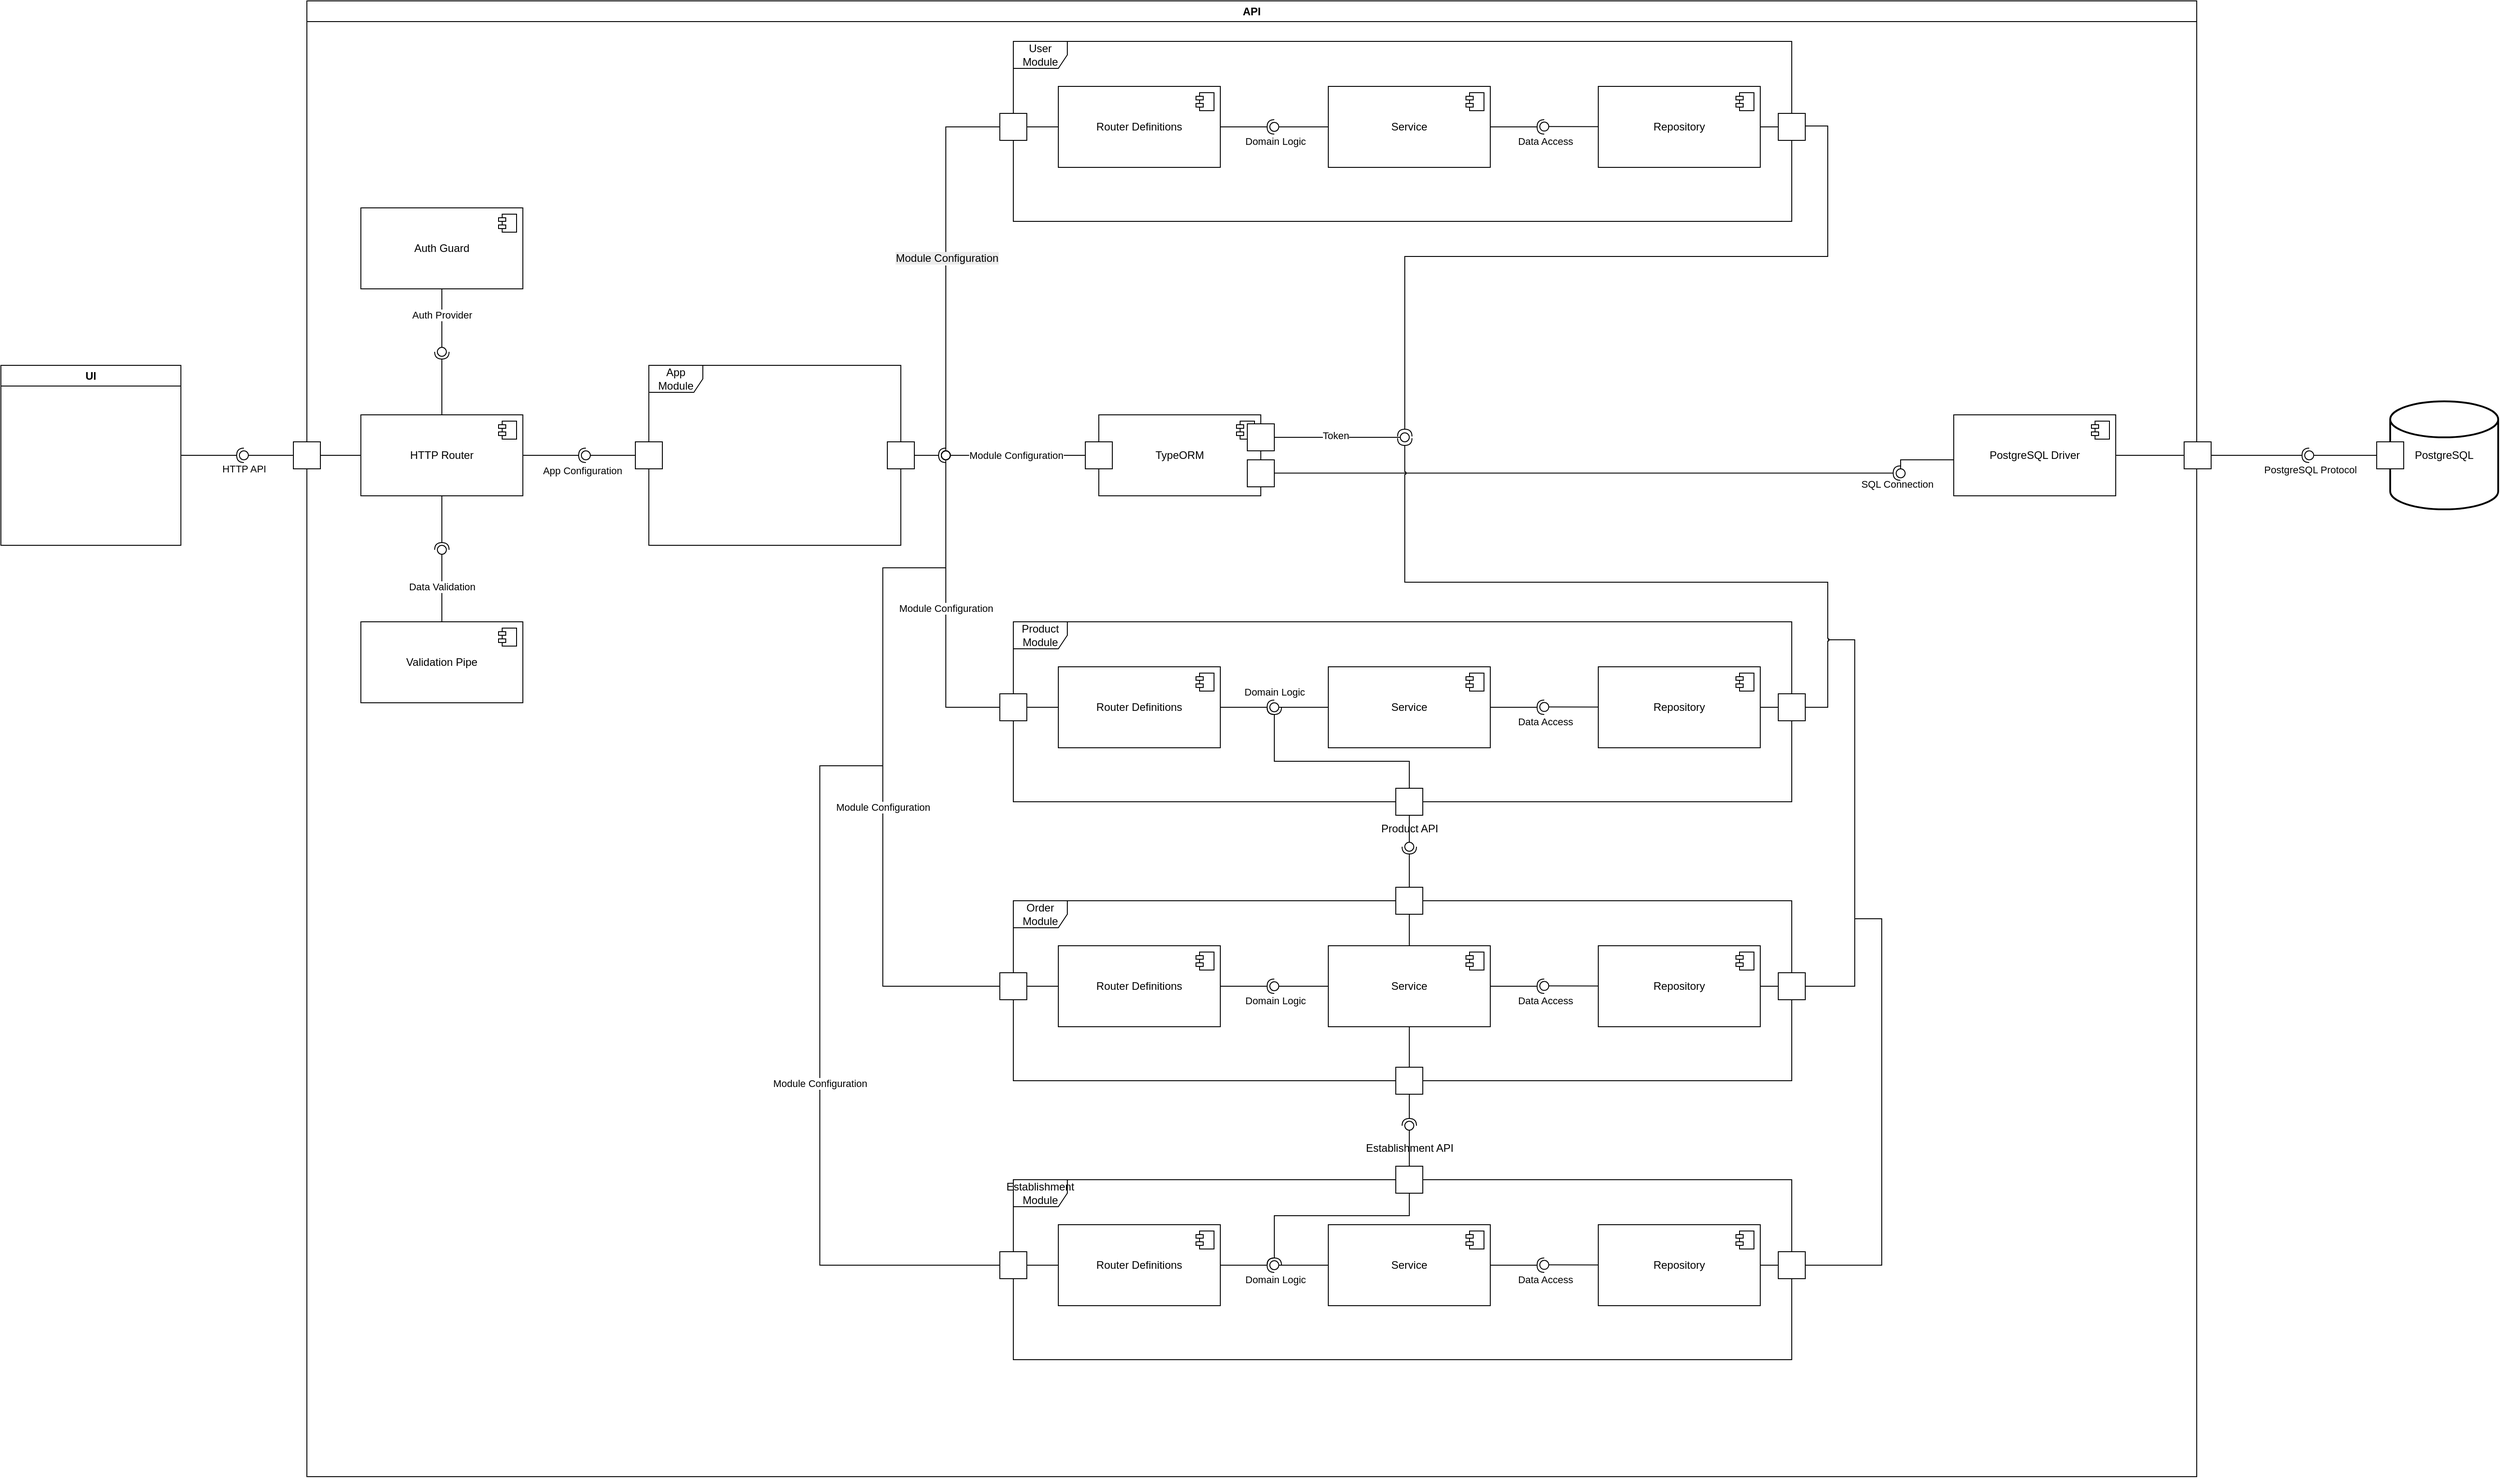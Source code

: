 <mxfile version="28.2.5">
  <diagram name="Сторінка-1" id="JGoPAgsZV4tqlJzJDAyI">
    <mxGraphModel dx="3526" dy="2377" grid="1" gridSize="10" guides="1" tooltips="1" connect="1" arrows="1" fold="1" page="1" pageScale="1" pageWidth="2900" pageHeight="1750" math="0" shadow="0">
      <root>
        <mxCell id="0" />
        <mxCell id="1" parent="0" />
        <mxCell id="YMDcFYQRqrqiEfEFiUDv-7" value="API" style="swimlane;whiteSpace=wrap;html=1;" vertex="1" parent="1">
          <mxGeometry x="380" y="40" width="2100" height="1640" as="geometry" />
        </mxCell>
        <mxCell id="YMDcFYQRqrqiEfEFiUDv-23" value="HTTP Router" style="html=1;dropTarget=0;whiteSpace=wrap;" vertex="1" parent="YMDcFYQRqrqiEfEFiUDv-7">
          <mxGeometry x="60" y="460" width="180" height="90" as="geometry" />
        </mxCell>
        <mxCell id="YMDcFYQRqrqiEfEFiUDv-24" value="" style="shape=module;jettyWidth=8;jettyHeight=4;" vertex="1" parent="YMDcFYQRqrqiEfEFiUDv-23">
          <mxGeometry x="1" width="20" height="20" relative="1" as="geometry">
            <mxPoint x="-27" y="7" as="offset" />
          </mxGeometry>
        </mxCell>
        <mxCell id="YMDcFYQRqrqiEfEFiUDv-73" value="App Module" style="shape=umlFrame;whiteSpace=wrap;html=1;pointerEvents=0;" vertex="1" parent="YMDcFYQRqrqiEfEFiUDv-7">
          <mxGeometry x="380" y="405" width="280" height="200" as="geometry" />
        </mxCell>
        <mxCell id="YMDcFYQRqrqiEfEFiUDv-74" value="" style="fontStyle=0;labelPosition=right;verticalLabelPosition=middle;align=left;verticalAlign=middle;spacingLeft=2;" vertex="1" parent="YMDcFYQRqrqiEfEFiUDv-7">
          <mxGeometry x="365" y="490" width="30" height="30" as="geometry" />
        </mxCell>
        <mxCell id="YMDcFYQRqrqiEfEFiUDv-47" value="User Module" style="shape=umlFrame;whiteSpace=wrap;html=1;pointerEvents=0;" vertex="1" parent="YMDcFYQRqrqiEfEFiUDv-7">
          <mxGeometry x="785" y="45" width="865" height="200" as="geometry" />
        </mxCell>
        <mxCell id="YMDcFYQRqrqiEfEFiUDv-48" value="Service" style="html=1;dropTarget=0;whiteSpace=wrap;" vertex="1" parent="YMDcFYQRqrqiEfEFiUDv-7">
          <mxGeometry x="1135" y="95" width="180" height="90" as="geometry" />
        </mxCell>
        <mxCell id="YMDcFYQRqrqiEfEFiUDv-49" value="" style="shape=module;jettyWidth=8;jettyHeight=4;" vertex="1" parent="YMDcFYQRqrqiEfEFiUDv-48">
          <mxGeometry x="1" width="20" height="20" relative="1" as="geometry">
            <mxPoint x="-27" y="7" as="offset" />
          </mxGeometry>
        </mxCell>
        <mxCell id="YMDcFYQRqrqiEfEFiUDv-123" style="edgeStyle=orthogonalEdgeStyle;rounded=0;orthogonalLoop=1;jettySize=auto;html=1;endArrow=none;endFill=0;" edge="1" parent="YMDcFYQRqrqiEfEFiUDv-7" source="YMDcFYQRqrqiEfEFiUDv-50" target="YMDcFYQRqrqiEfEFiUDv-72">
          <mxGeometry relative="1" as="geometry" />
        </mxCell>
        <mxCell id="YMDcFYQRqrqiEfEFiUDv-50" value="Router Definitions" style="html=1;dropTarget=0;whiteSpace=wrap;" vertex="1" parent="YMDcFYQRqrqiEfEFiUDv-7">
          <mxGeometry x="835" y="95" width="180" height="90" as="geometry" />
        </mxCell>
        <mxCell id="YMDcFYQRqrqiEfEFiUDv-51" value="" style="shape=module;jettyWidth=8;jettyHeight=4;" vertex="1" parent="YMDcFYQRqrqiEfEFiUDv-50">
          <mxGeometry x="1" width="20" height="20" relative="1" as="geometry">
            <mxPoint x="-27" y="7" as="offset" />
          </mxGeometry>
        </mxCell>
        <mxCell id="YMDcFYQRqrqiEfEFiUDv-122" style="edgeStyle=orthogonalEdgeStyle;rounded=0;orthogonalLoop=1;jettySize=auto;html=1;endArrow=none;endFill=0;" edge="1" parent="YMDcFYQRqrqiEfEFiUDv-7" source="YMDcFYQRqrqiEfEFiUDv-52" target="YMDcFYQRqrqiEfEFiUDv-117">
          <mxGeometry relative="1" as="geometry" />
        </mxCell>
        <mxCell id="YMDcFYQRqrqiEfEFiUDv-52" value="Repository" style="html=1;dropTarget=0;whiteSpace=wrap;" vertex="1" parent="YMDcFYQRqrqiEfEFiUDv-7">
          <mxGeometry x="1435" y="95" width="180" height="90" as="geometry" />
        </mxCell>
        <mxCell id="YMDcFYQRqrqiEfEFiUDv-53" value="" style="shape=module;jettyWidth=8;jettyHeight=4;" vertex="1" parent="YMDcFYQRqrqiEfEFiUDv-52">
          <mxGeometry x="1" width="20" height="20" relative="1" as="geometry">
            <mxPoint x="-27" y="7" as="offset" />
          </mxGeometry>
        </mxCell>
        <mxCell id="YMDcFYQRqrqiEfEFiUDv-54" value="" style="rounded=0;orthogonalLoop=1;jettySize=auto;html=1;endArrow=halfCircle;endFill=0;endSize=6;strokeWidth=1;sketch=0;" edge="1" parent="YMDcFYQRqrqiEfEFiUDv-7" source="YMDcFYQRqrqiEfEFiUDv-50">
          <mxGeometry relative="1" as="geometry">
            <mxPoint x="1015" y="150" as="sourcePoint" />
            <mxPoint x="1075" y="140" as="targetPoint" />
          </mxGeometry>
        </mxCell>
        <mxCell id="YMDcFYQRqrqiEfEFiUDv-55" value="" style="rounded=0;orthogonalLoop=1;jettySize=auto;html=1;endArrow=oval;endFill=0;sketch=0;sourcePerimeterSpacing=0;targetPerimeterSpacing=0;endSize=10;" edge="1" parent="YMDcFYQRqrqiEfEFiUDv-7" source="YMDcFYQRqrqiEfEFiUDv-48">
          <mxGeometry relative="1" as="geometry">
            <mxPoint x="1195" y="150" as="sourcePoint" />
            <mxPoint x="1075" y="140" as="targetPoint" />
          </mxGeometry>
        </mxCell>
        <mxCell id="YMDcFYQRqrqiEfEFiUDv-56" value="Domain Logic" style="edgeLabel;html=1;align=center;verticalAlign=middle;resizable=0;points=[];" vertex="1" connectable="0" parent="YMDcFYQRqrqiEfEFiUDv-55">
          <mxGeometry x="1" y="-2" relative="1" as="geometry">
            <mxPoint x="1" y="18" as="offset" />
          </mxGeometry>
        </mxCell>
        <mxCell id="YMDcFYQRqrqiEfEFiUDv-57" value="" style="rounded=0;orthogonalLoop=1;jettySize=auto;html=1;endArrow=oval;endFill=0;sketch=0;sourcePerimeterSpacing=0;targetPerimeterSpacing=0;endSize=10;" edge="1" parent="YMDcFYQRqrqiEfEFiUDv-7" source="YMDcFYQRqrqiEfEFiUDv-52">
          <mxGeometry relative="1" as="geometry">
            <mxPoint x="1435" y="139.66" as="sourcePoint" />
            <mxPoint x="1375" y="139.66" as="targetPoint" />
          </mxGeometry>
        </mxCell>
        <mxCell id="YMDcFYQRqrqiEfEFiUDv-58" value="Data Access" style="edgeLabel;html=1;align=center;verticalAlign=middle;resizable=0;points=[];" vertex="1" connectable="0" parent="YMDcFYQRqrqiEfEFiUDv-57">
          <mxGeometry x="1" y="-2" relative="1" as="geometry">
            <mxPoint x="1" y="18" as="offset" />
          </mxGeometry>
        </mxCell>
        <mxCell id="YMDcFYQRqrqiEfEFiUDv-59" value="" style="rounded=0;orthogonalLoop=1;jettySize=auto;html=1;endArrow=halfCircle;endFill=0;endSize=6;strokeWidth=1;sketch=0;" edge="1" parent="YMDcFYQRqrqiEfEFiUDv-7" source="YMDcFYQRqrqiEfEFiUDv-48">
          <mxGeometry relative="1" as="geometry">
            <mxPoint x="1345" y="139.66" as="sourcePoint" />
            <mxPoint x="1375" y="140" as="targetPoint" />
          </mxGeometry>
        </mxCell>
        <mxCell id="YMDcFYQRqrqiEfEFiUDv-72" value="" style="fontStyle=0;labelPosition=right;verticalLabelPosition=middle;align=left;verticalAlign=middle;spacingLeft=2;" vertex="1" parent="YMDcFYQRqrqiEfEFiUDv-7">
          <mxGeometry x="770" y="125" width="30" height="30" as="geometry" />
        </mxCell>
        <mxCell id="YMDcFYQRqrqiEfEFiUDv-79" value="" style="rounded=0;orthogonalLoop=1;jettySize=auto;html=1;endArrow=halfCircle;endFill=0;endSize=6;strokeWidth=1;sketch=0;" edge="1" parent="YMDcFYQRqrqiEfEFiUDv-7" source="YMDcFYQRqrqiEfEFiUDv-23">
          <mxGeometry relative="1" as="geometry">
            <mxPoint x="345" y="570" as="sourcePoint" />
            <mxPoint x="310" y="505" as="targetPoint" />
          </mxGeometry>
        </mxCell>
        <mxCell id="YMDcFYQRqrqiEfEFiUDv-80" value="" style="rounded=0;orthogonalLoop=1;jettySize=auto;html=1;endArrow=oval;endFill=0;sketch=0;sourcePerimeterSpacing=0;targetPerimeterSpacing=0;endSize=10;" edge="1" parent="YMDcFYQRqrqiEfEFiUDv-7" source="YMDcFYQRqrqiEfEFiUDv-74">
          <mxGeometry relative="1" as="geometry">
            <mxPoint x="305" y="570" as="sourcePoint" />
            <mxPoint x="310" y="505" as="targetPoint" />
          </mxGeometry>
        </mxCell>
        <mxCell id="YMDcFYQRqrqiEfEFiUDv-82" value="App Configuration" style="edgeLabel;html=1;align=center;verticalAlign=middle;resizable=0;points=[];" vertex="1" connectable="0" parent="YMDcFYQRqrqiEfEFiUDv-80">
          <mxGeometry x="0.804" y="1" relative="1" as="geometry">
            <mxPoint x="-10" y="16" as="offset" />
          </mxGeometry>
        </mxCell>
        <mxCell id="YMDcFYQRqrqiEfEFiUDv-81" value="" style="ellipse;whiteSpace=wrap;html=1;align=center;aspect=fixed;fillColor=none;strokeColor=none;resizable=0;perimeter=centerPerimeter;rotatable=0;allowArrows=0;points=[];outlineConnect=1;" vertex="1" parent="YMDcFYQRqrqiEfEFiUDv-7">
          <mxGeometry x="320" y="500" width="10" height="10" as="geometry" />
        </mxCell>
        <mxCell id="YMDcFYQRqrqiEfEFiUDv-85" value="PostgreSQL Driver" style="html=1;dropTarget=0;whiteSpace=wrap;" vertex="1" parent="YMDcFYQRqrqiEfEFiUDv-7">
          <mxGeometry x="1830" y="460" width="180" height="90" as="geometry" />
        </mxCell>
        <mxCell id="YMDcFYQRqrqiEfEFiUDv-86" value="" style="shape=module;jettyWidth=8;jettyHeight=4;" vertex="1" parent="YMDcFYQRqrqiEfEFiUDv-85">
          <mxGeometry x="1" width="20" height="20" relative="1" as="geometry">
            <mxPoint x="-27" y="7" as="offset" />
          </mxGeometry>
        </mxCell>
        <mxCell id="YMDcFYQRqrqiEfEFiUDv-89" value="" style="rounded=0;orthogonalLoop=1;jettySize=auto;html=1;endArrow=oval;endFill=0;sketch=0;sourcePerimeterSpacing=0;targetPerimeterSpacing=0;endSize=10;edgeStyle=orthogonalEdgeStyle;" edge="1" parent="YMDcFYQRqrqiEfEFiUDv-7" source="YMDcFYQRqrqiEfEFiUDv-85">
          <mxGeometry relative="1" as="geometry">
            <mxPoint x="1831.0" y="510" as="sourcePoint" />
            <mxPoint x="1771" y="525" as="targetPoint" />
            <Array as="points">
              <mxPoint x="1771" y="510" />
            </Array>
          </mxGeometry>
        </mxCell>
        <mxCell id="YMDcFYQRqrqiEfEFiUDv-91" value="SQL Connection" style="edgeLabel;html=1;align=center;verticalAlign=middle;resizable=0;points=[];" vertex="1" connectable="0" parent="YMDcFYQRqrqiEfEFiUDv-89">
          <mxGeometry x="0.858" relative="1" as="geometry">
            <mxPoint x="-4" y="17" as="offset" />
          </mxGeometry>
        </mxCell>
        <mxCell id="YMDcFYQRqrqiEfEFiUDv-90" value="" style="ellipse;whiteSpace=wrap;html=1;align=center;aspect=fixed;fillColor=none;strokeColor=none;resizable=0;perimeter=centerPerimeter;rotatable=0;allowArrows=0;points=[];outlineConnect=1;" vertex="1" parent="YMDcFYQRqrqiEfEFiUDv-7">
          <mxGeometry x="1795" y="500" width="10" height="10" as="geometry" />
        </mxCell>
        <mxCell id="YMDcFYQRqrqiEfEFiUDv-99" value="" style="rounded=0;orthogonalLoop=1;jettySize=auto;html=1;endArrow=oval;endFill=0;sketch=0;sourcePerimeterSpacing=0;targetPerimeterSpacing=0;endSize=10;edgeStyle=orthogonalEdgeStyle;" edge="1" parent="YMDcFYQRqrqiEfEFiUDv-7" source="YMDcFYQRqrqiEfEFiUDv-72">
          <mxGeometry x="0.6" y="-18" relative="1" as="geometry">
            <mxPoint x="770" y="135" as="sourcePoint" />
            <mxPoint x="710" y="505" as="targetPoint" />
            <Array as="points">
              <mxPoint x="710" y="140" />
            </Array>
            <mxPoint as="offset" />
          </mxGeometry>
        </mxCell>
        <mxCell id="YMDcFYQRqrqiEfEFiUDv-104" value="&lt;span style=&quot;font-size: 12px; background-color: rgb(236, 236, 236);&quot;&gt;Module Configuration&lt;/span&gt;" style="edgeLabel;html=1;align=center;verticalAlign=middle;resizable=0;points=[];" vertex="1" connectable="0" parent="YMDcFYQRqrqiEfEFiUDv-99">
          <mxGeometry x="-0.031" y="1" relative="1" as="geometry">
            <mxPoint as="offset" />
          </mxGeometry>
        </mxCell>
        <mxCell id="YMDcFYQRqrqiEfEFiUDv-100" value="" style="ellipse;whiteSpace=wrap;html=1;align=center;aspect=fixed;fillColor=none;strokeColor=none;resizable=0;perimeter=centerPerimeter;rotatable=0;allowArrows=0;points=[];outlineConnect=1;" vertex="1" parent="YMDcFYQRqrqiEfEFiUDv-7">
          <mxGeometry x="690" y="360" width="10" height="10" as="geometry" />
        </mxCell>
        <mxCell id="YMDcFYQRqrqiEfEFiUDv-97" value="" style="fontStyle=0;labelPosition=right;verticalLabelPosition=middle;align=left;verticalAlign=middle;spacingLeft=2;" vertex="1" parent="YMDcFYQRqrqiEfEFiUDv-7">
          <mxGeometry x="645" y="490" width="30" height="30" as="geometry" />
        </mxCell>
        <mxCell id="YMDcFYQRqrqiEfEFiUDv-105" value="TypeORM" style="html=1;dropTarget=0;whiteSpace=wrap;" vertex="1" parent="YMDcFYQRqrqiEfEFiUDv-7">
          <mxGeometry x="880" y="460" width="180" height="90" as="geometry" />
        </mxCell>
        <mxCell id="YMDcFYQRqrqiEfEFiUDv-106" value="" style="shape=module;jettyWidth=8;jettyHeight=4;" vertex="1" parent="YMDcFYQRqrqiEfEFiUDv-105">
          <mxGeometry x="1" width="20" height="20" relative="1" as="geometry">
            <mxPoint x="-27" y="7" as="offset" />
          </mxGeometry>
        </mxCell>
        <mxCell id="YMDcFYQRqrqiEfEFiUDv-107" value="" style="fontStyle=0;labelPosition=right;verticalLabelPosition=middle;align=left;verticalAlign=middle;spacingLeft=2;" vertex="1" parent="YMDcFYQRqrqiEfEFiUDv-7">
          <mxGeometry x="865" y="490" width="30" height="30" as="geometry" />
        </mxCell>
        <mxCell id="YMDcFYQRqrqiEfEFiUDv-109" value="Module Configuration" style="rounded=0;orthogonalLoop=1;jettySize=auto;html=1;endArrow=oval;endFill=0;sketch=0;sourcePerimeterSpacing=0;targetPerimeterSpacing=0;endSize=10;" edge="1" parent="YMDcFYQRqrqiEfEFiUDv-7" source="YMDcFYQRqrqiEfEFiUDv-107">
          <mxGeometry relative="1" as="geometry">
            <mxPoint x="760" y="545" as="sourcePoint" />
            <mxPoint x="710" y="505" as="targetPoint" />
          </mxGeometry>
        </mxCell>
        <mxCell id="YMDcFYQRqrqiEfEFiUDv-110" value="" style="ellipse;whiteSpace=wrap;html=1;align=center;aspect=fixed;fillColor=none;strokeColor=none;resizable=0;perimeter=centerPerimeter;rotatable=0;allowArrows=0;points=[];outlineConnect=1;" vertex="1" parent="YMDcFYQRqrqiEfEFiUDv-7">
          <mxGeometry x="775" y="540" width="10" height="10" as="geometry" />
        </mxCell>
        <mxCell id="YMDcFYQRqrqiEfEFiUDv-111" value="" style="rounded=0;orthogonalLoop=1;jettySize=auto;html=1;endArrow=halfCircle;endFill=0;endSize=6;strokeWidth=1;sketch=0;jumpStyle=arc;" edge="1" parent="YMDcFYQRqrqiEfEFiUDv-7">
          <mxGeometry relative="1" as="geometry">
            <mxPoint x="1075" y="524.71" as="sourcePoint" />
            <mxPoint x="1770.69" y="524.71" as="targetPoint" />
          </mxGeometry>
        </mxCell>
        <mxCell id="YMDcFYQRqrqiEfEFiUDv-114" value="" style="fontStyle=0;labelPosition=right;verticalLabelPosition=middle;align=left;verticalAlign=middle;spacingLeft=2;" vertex="1" parent="YMDcFYQRqrqiEfEFiUDv-7">
          <mxGeometry x="1045" y="510" width="30" height="30" as="geometry" />
        </mxCell>
        <mxCell id="YMDcFYQRqrqiEfEFiUDv-117" value="" style="fontStyle=0;labelPosition=right;verticalLabelPosition=middle;align=left;verticalAlign=middle;spacingLeft=2;" vertex="1" parent="YMDcFYQRqrqiEfEFiUDv-7">
          <mxGeometry x="1635" y="125" width="30" height="30" as="geometry" />
        </mxCell>
        <mxCell id="YMDcFYQRqrqiEfEFiUDv-118" value="" style="rounded=0;orthogonalLoop=1;jettySize=auto;html=1;endArrow=halfCircle;endFill=0;endSize=6;strokeWidth=1;sketch=0;edgeStyle=orthogonalEdgeStyle;" edge="1" parent="YMDcFYQRqrqiEfEFiUDv-7" source="YMDcFYQRqrqiEfEFiUDv-117">
          <mxGeometry relative="1" as="geometry">
            <mxPoint x="1665" y="139" as="sourcePoint" />
            <mxPoint x="1220" y="484" as="targetPoint" />
            <Array as="points">
              <mxPoint x="1690" y="139" />
              <mxPoint x="1690" y="284" />
              <mxPoint x="1220" y="284" />
            </Array>
          </mxGeometry>
        </mxCell>
        <mxCell id="YMDcFYQRqrqiEfEFiUDv-120" value="" style="ellipse;whiteSpace=wrap;html=1;align=center;aspect=fixed;fillColor=none;strokeColor=none;resizable=0;perimeter=centerPerimeter;rotatable=0;allowArrows=0;points=[];outlineConnect=1;" vertex="1" parent="YMDcFYQRqrqiEfEFiUDv-7">
          <mxGeometry x="1695" y="300" width="10" height="10" as="geometry" />
        </mxCell>
        <mxCell id="YMDcFYQRqrqiEfEFiUDv-124" value="Product Module" style="shape=umlFrame;whiteSpace=wrap;html=1;pointerEvents=0;" vertex="1" parent="YMDcFYQRqrqiEfEFiUDv-7">
          <mxGeometry x="785" y="690" width="865" height="200" as="geometry" />
        </mxCell>
        <mxCell id="YMDcFYQRqrqiEfEFiUDv-125" value="Service" style="html=1;dropTarget=0;whiteSpace=wrap;" vertex="1" parent="YMDcFYQRqrqiEfEFiUDv-7">
          <mxGeometry x="1135" y="740" width="180" height="90" as="geometry" />
        </mxCell>
        <mxCell id="YMDcFYQRqrqiEfEFiUDv-126" value="" style="shape=module;jettyWidth=8;jettyHeight=4;" vertex="1" parent="YMDcFYQRqrqiEfEFiUDv-125">
          <mxGeometry x="1" width="20" height="20" relative="1" as="geometry">
            <mxPoint x="-27" y="7" as="offset" />
          </mxGeometry>
        </mxCell>
        <mxCell id="YMDcFYQRqrqiEfEFiUDv-127" style="edgeStyle=orthogonalEdgeStyle;rounded=0;orthogonalLoop=1;jettySize=auto;html=1;endArrow=none;endFill=0;" edge="1" parent="YMDcFYQRqrqiEfEFiUDv-7" source="YMDcFYQRqrqiEfEFiUDv-128" target="YMDcFYQRqrqiEfEFiUDv-139">
          <mxGeometry relative="1" as="geometry" />
        </mxCell>
        <mxCell id="YMDcFYQRqrqiEfEFiUDv-128" value="Router Definitions" style="html=1;dropTarget=0;whiteSpace=wrap;" vertex="1" parent="YMDcFYQRqrqiEfEFiUDv-7">
          <mxGeometry x="835" y="740" width="180" height="90" as="geometry" />
        </mxCell>
        <mxCell id="YMDcFYQRqrqiEfEFiUDv-129" value="" style="shape=module;jettyWidth=8;jettyHeight=4;" vertex="1" parent="YMDcFYQRqrqiEfEFiUDv-128">
          <mxGeometry x="1" width="20" height="20" relative="1" as="geometry">
            <mxPoint x="-27" y="7" as="offset" />
          </mxGeometry>
        </mxCell>
        <mxCell id="YMDcFYQRqrqiEfEFiUDv-130" style="edgeStyle=orthogonalEdgeStyle;rounded=0;orthogonalLoop=1;jettySize=auto;html=1;endArrow=none;endFill=0;" edge="1" parent="YMDcFYQRqrqiEfEFiUDv-7" source="YMDcFYQRqrqiEfEFiUDv-131" target="YMDcFYQRqrqiEfEFiUDv-140">
          <mxGeometry relative="1" as="geometry" />
        </mxCell>
        <mxCell id="YMDcFYQRqrqiEfEFiUDv-131" value="Repository" style="html=1;dropTarget=0;whiteSpace=wrap;" vertex="1" parent="YMDcFYQRqrqiEfEFiUDv-7">
          <mxGeometry x="1435" y="740" width="180" height="90" as="geometry" />
        </mxCell>
        <mxCell id="YMDcFYQRqrqiEfEFiUDv-132" value="" style="shape=module;jettyWidth=8;jettyHeight=4;" vertex="1" parent="YMDcFYQRqrqiEfEFiUDv-131">
          <mxGeometry x="1" width="20" height="20" relative="1" as="geometry">
            <mxPoint x="-27" y="7" as="offset" />
          </mxGeometry>
        </mxCell>
        <mxCell id="YMDcFYQRqrqiEfEFiUDv-133" value="" style="rounded=0;orthogonalLoop=1;jettySize=auto;html=1;endArrow=halfCircle;endFill=0;endSize=6;strokeWidth=1;sketch=0;" edge="1" parent="YMDcFYQRqrqiEfEFiUDv-7" source="YMDcFYQRqrqiEfEFiUDv-128">
          <mxGeometry relative="1" as="geometry">
            <mxPoint x="1015" y="795" as="sourcePoint" />
            <mxPoint x="1075" y="785" as="targetPoint" />
          </mxGeometry>
        </mxCell>
        <mxCell id="YMDcFYQRqrqiEfEFiUDv-134" value="" style="rounded=0;orthogonalLoop=1;jettySize=auto;html=1;endArrow=oval;endFill=0;sketch=0;sourcePerimeterSpacing=0;targetPerimeterSpacing=0;endSize=10;" edge="1" parent="YMDcFYQRqrqiEfEFiUDv-7" source="YMDcFYQRqrqiEfEFiUDv-125">
          <mxGeometry relative="1" as="geometry">
            <mxPoint x="1195" y="795" as="sourcePoint" />
            <mxPoint x="1075" y="785" as="targetPoint" />
          </mxGeometry>
        </mxCell>
        <mxCell id="YMDcFYQRqrqiEfEFiUDv-135" value="Domain Logic" style="edgeLabel;html=1;align=center;verticalAlign=middle;resizable=0;points=[];" vertex="1" connectable="0" parent="YMDcFYQRqrqiEfEFiUDv-134">
          <mxGeometry x="1" y="-2" relative="1" as="geometry">
            <mxPoint y="-15" as="offset" />
          </mxGeometry>
        </mxCell>
        <mxCell id="YMDcFYQRqrqiEfEFiUDv-136" value="" style="rounded=0;orthogonalLoop=1;jettySize=auto;html=1;endArrow=oval;endFill=0;sketch=0;sourcePerimeterSpacing=0;targetPerimeterSpacing=0;endSize=10;" edge="1" parent="YMDcFYQRqrqiEfEFiUDv-7" source="YMDcFYQRqrqiEfEFiUDv-131">
          <mxGeometry relative="1" as="geometry">
            <mxPoint x="1435" y="784.66" as="sourcePoint" />
            <mxPoint x="1375" y="784.66" as="targetPoint" />
          </mxGeometry>
        </mxCell>
        <mxCell id="YMDcFYQRqrqiEfEFiUDv-137" value="Data Access" style="edgeLabel;html=1;align=center;verticalAlign=middle;resizable=0;points=[];" vertex="1" connectable="0" parent="YMDcFYQRqrqiEfEFiUDv-136">
          <mxGeometry x="1" y="-2" relative="1" as="geometry">
            <mxPoint x="1" y="18" as="offset" />
          </mxGeometry>
        </mxCell>
        <mxCell id="YMDcFYQRqrqiEfEFiUDv-138" value="" style="rounded=0;orthogonalLoop=1;jettySize=auto;html=1;endArrow=halfCircle;endFill=0;endSize=6;strokeWidth=1;sketch=0;" edge="1" parent="YMDcFYQRqrqiEfEFiUDv-7" source="YMDcFYQRqrqiEfEFiUDv-125">
          <mxGeometry relative="1" as="geometry">
            <mxPoint x="1345" y="784.66" as="sourcePoint" />
            <mxPoint x="1375" y="785" as="targetPoint" />
          </mxGeometry>
        </mxCell>
        <mxCell id="YMDcFYQRqrqiEfEFiUDv-139" value="" style="fontStyle=0;labelPosition=right;verticalLabelPosition=middle;align=left;verticalAlign=middle;spacingLeft=2;" vertex="1" parent="YMDcFYQRqrqiEfEFiUDv-7">
          <mxGeometry x="770" y="770" width="30" height="30" as="geometry" />
        </mxCell>
        <mxCell id="YMDcFYQRqrqiEfEFiUDv-140" value="" style="fontStyle=0;labelPosition=right;verticalLabelPosition=middle;align=left;verticalAlign=middle;spacingLeft=2;" vertex="1" parent="YMDcFYQRqrqiEfEFiUDv-7">
          <mxGeometry x="1635" y="770" width="30" height="30" as="geometry" />
        </mxCell>
        <mxCell id="YMDcFYQRqrqiEfEFiUDv-144" value="Auth Guard" style="html=1;dropTarget=0;whiteSpace=wrap;" vertex="1" parent="YMDcFYQRqrqiEfEFiUDv-7">
          <mxGeometry x="60" y="230" width="180" height="90" as="geometry" />
        </mxCell>
        <mxCell id="YMDcFYQRqrqiEfEFiUDv-145" value="" style="shape=module;jettyWidth=8;jettyHeight=4;" vertex="1" parent="YMDcFYQRqrqiEfEFiUDv-144">
          <mxGeometry x="1" width="20" height="20" relative="1" as="geometry">
            <mxPoint x="-27" y="7" as="offset" />
          </mxGeometry>
        </mxCell>
        <mxCell id="YMDcFYQRqrqiEfEFiUDv-151" value="Validation Pipe" style="html=1;dropTarget=0;whiteSpace=wrap;" vertex="1" parent="YMDcFYQRqrqiEfEFiUDv-7">
          <mxGeometry x="60" y="690" width="180" height="90" as="geometry" />
        </mxCell>
        <mxCell id="YMDcFYQRqrqiEfEFiUDv-152" value="" style="shape=module;jettyWidth=8;jettyHeight=4;" vertex="1" parent="YMDcFYQRqrqiEfEFiUDv-151">
          <mxGeometry x="1" width="20" height="20" relative="1" as="geometry">
            <mxPoint x="-27" y="7" as="offset" />
          </mxGeometry>
        </mxCell>
        <mxCell id="YMDcFYQRqrqiEfEFiUDv-153" value="" style="rounded=0;orthogonalLoop=1;jettySize=auto;html=1;endArrow=halfCircle;endFill=0;endSize=6;strokeWidth=1;sketch=0;" edge="1" parent="YMDcFYQRqrqiEfEFiUDv-7" source="YMDcFYQRqrqiEfEFiUDv-23">
          <mxGeometry relative="1" as="geometry">
            <mxPoint x="210" y="690" as="sourcePoint" />
            <mxPoint x="150" y="610" as="targetPoint" />
          </mxGeometry>
        </mxCell>
        <mxCell id="YMDcFYQRqrqiEfEFiUDv-154" value="" style="rounded=0;orthogonalLoop=1;jettySize=auto;html=1;endArrow=oval;endFill=0;sketch=0;sourcePerimeterSpacing=0;targetPerimeterSpacing=0;endSize=10;" edge="1" parent="YMDcFYQRqrqiEfEFiUDv-7" source="YMDcFYQRqrqiEfEFiUDv-151">
          <mxGeometry relative="1" as="geometry">
            <mxPoint x="210" y="550" as="sourcePoint" />
            <mxPoint x="150" y="610" as="targetPoint" />
          </mxGeometry>
        </mxCell>
        <mxCell id="YMDcFYQRqrqiEfEFiUDv-155" value="Data Validation" style="edgeLabel;html=1;align=center;verticalAlign=middle;resizable=0;points=[];" vertex="1" connectable="0" parent="YMDcFYQRqrqiEfEFiUDv-154">
          <mxGeometry x="-0.188" relative="1" as="geometry">
            <mxPoint y="-7" as="offset" />
          </mxGeometry>
        </mxCell>
        <mxCell id="YMDcFYQRqrqiEfEFiUDv-156" value="Order Module" style="shape=umlFrame;whiteSpace=wrap;html=1;pointerEvents=0;" vertex="1" parent="YMDcFYQRqrqiEfEFiUDv-7">
          <mxGeometry x="785" y="1000" width="865" height="200" as="geometry" />
        </mxCell>
        <mxCell id="YMDcFYQRqrqiEfEFiUDv-157" value="Service" style="html=1;dropTarget=0;whiteSpace=wrap;" vertex="1" parent="YMDcFYQRqrqiEfEFiUDv-7">
          <mxGeometry x="1135" y="1050" width="180" height="90" as="geometry" />
        </mxCell>
        <mxCell id="YMDcFYQRqrqiEfEFiUDv-158" value="" style="shape=module;jettyWidth=8;jettyHeight=4;" vertex="1" parent="YMDcFYQRqrqiEfEFiUDv-157">
          <mxGeometry x="1" width="20" height="20" relative="1" as="geometry">
            <mxPoint x="-27" y="7" as="offset" />
          </mxGeometry>
        </mxCell>
        <mxCell id="YMDcFYQRqrqiEfEFiUDv-159" style="edgeStyle=orthogonalEdgeStyle;rounded=0;orthogonalLoop=1;jettySize=auto;html=1;endArrow=none;endFill=0;" edge="1" parent="YMDcFYQRqrqiEfEFiUDv-7" source="YMDcFYQRqrqiEfEFiUDv-160" target="YMDcFYQRqrqiEfEFiUDv-171">
          <mxGeometry relative="1" as="geometry" />
        </mxCell>
        <mxCell id="YMDcFYQRqrqiEfEFiUDv-160" value="Router Definitions" style="html=1;dropTarget=0;whiteSpace=wrap;" vertex="1" parent="YMDcFYQRqrqiEfEFiUDv-7">
          <mxGeometry x="835" y="1050" width="180" height="90" as="geometry" />
        </mxCell>
        <mxCell id="YMDcFYQRqrqiEfEFiUDv-161" value="" style="shape=module;jettyWidth=8;jettyHeight=4;" vertex="1" parent="YMDcFYQRqrqiEfEFiUDv-160">
          <mxGeometry x="1" width="20" height="20" relative="1" as="geometry">
            <mxPoint x="-27" y="7" as="offset" />
          </mxGeometry>
        </mxCell>
        <mxCell id="YMDcFYQRqrqiEfEFiUDv-162" style="edgeStyle=orthogonalEdgeStyle;rounded=0;orthogonalLoop=1;jettySize=auto;html=1;endArrow=none;endFill=0;" edge="1" parent="YMDcFYQRqrqiEfEFiUDv-7" source="YMDcFYQRqrqiEfEFiUDv-163" target="YMDcFYQRqrqiEfEFiUDv-172">
          <mxGeometry relative="1" as="geometry" />
        </mxCell>
        <mxCell id="YMDcFYQRqrqiEfEFiUDv-163" value="Repository" style="html=1;dropTarget=0;whiteSpace=wrap;" vertex="1" parent="YMDcFYQRqrqiEfEFiUDv-7">
          <mxGeometry x="1435" y="1050" width="180" height="90" as="geometry" />
        </mxCell>
        <mxCell id="YMDcFYQRqrqiEfEFiUDv-164" value="" style="shape=module;jettyWidth=8;jettyHeight=4;" vertex="1" parent="YMDcFYQRqrqiEfEFiUDv-163">
          <mxGeometry x="1" width="20" height="20" relative="1" as="geometry">
            <mxPoint x="-27" y="7" as="offset" />
          </mxGeometry>
        </mxCell>
        <mxCell id="YMDcFYQRqrqiEfEFiUDv-165" value="" style="rounded=0;orthogonalLoop=1;jettySize=auto;html=1;endArrow=halfCircle;endFill=0;endSize=6;strokeWidth=1;sketch=0;" edge="1" parent="YMDcFYQRqrqiEfEFiUDv-7" source="YMDcFYQRqrqiEfEFiUDv-160">
          <mxGeometry relative="1" as="geometry">
            <mxPoint x="1015" y="1105" as="sourcePoint" />
            <mxPoint x="1075" y="1095" as="targetPoint" />
          </mxGeometry>
        </mxCell>
        <mxCell id="YMDcFYQRqrqiEfEFiUDv-166" value="" style="rounded=0;orthogonalLoop=1;jettySize=auto;html=1;endArrow=oval;endFill=0;sketch=0;sourcePerimeterSpacing=0;targetPerimeterSpacing=0;endSize=10;" edge="1" parent="YMDcFYQRqrqiEfEFiUDv-7" source="YMDcFYQRqrqiEfEFiUDv-157">
          <mxGeometry relative="1" as="geometry">
            <mxPoint x="1195" y="1105" as="sourcePoint" />
            <mxPoint x="1075" y="1095" as="targetPoint" />
          </mxGeometry>
        </mxCell>
        <mxCell id="YMDcFYQRqrqiEfEFiUDv-167" value="Domain Logic" style="edgeLabel;html=1;align=center;verticalAlign=middle;resizable=0;points=[];" vertex="1" connectable="0" parent="YMDcFYQRqrqiEfEFiUDv-166">
          <mxGeometry x="1" y="-2" relative="1" as="geometry">
            <mxPoint x="1" y="18" as="offset" />
          </mxGeometry>
        </mxCell>
        <mxCell id="YMDcFYQRqrqiEfEFiUDv-168" value="" style="rounded=0;orthogonalLoop=1;jettySize=auto;html=1;endArrow=oval;endFill=0;sketch=0;sourcePerimeterSpacing=0;targetPerimeterSpacing=0;endSize=10;" edge="1" parent="YMDcFYQRqrqiEfEFiUDv-7" source="YMDcFYQRqrqiEfEFiUDv-163">
          <mxGeometry relative="1" as="geometry">
            <mxPoint x="1435" y="1094.66" as="sourcePoint" />
            <mxPoint x="1375" y="1094.66" as="targetPoint" />
          </mxGeometry>
        </mxCell>
        <mxCell id="YMDcFYQRqrqiEfEFiUDv-169" value="Data Access" style="edgeLabel;html=1;align=center;verticalAlign=middle;resizable=0;points=[];" vertex="1" connectable="0" parent="YMDcFYQRqrqiEfEFiUDv-168">
          <mxGeometry x="1" y="-2" relative="1" as="geometry">
            <mxPoint x="1" y="18" as="offset" />
          </mxGeometry>
        </mxCell>
        <mxCell id="YMDcFYQRqrqiEfEFiUDv-170" value="" style="rounded=0;orthogonalLoop=1;jettySize=auto;html=1;endArrow=halfCircle;endFill=0;endSize=6;strokeWidth=1;sketch=0;" edge="1" parent="YMDcFYQRqrqiEfEFiUDv-7" source="YMDcFYQRqrqiEfEFiUDv-157">
          <mxGeometry relative="1" as="geometry">
            <mxPoint x="1345" y="1094.66" as="sourcePoint" />
            <mxPoint x="1375" y="1095" as="targetPoint" />
          </mxGeometry>
        </mxCell>
        <mxCell id="YMDcFYQRqrqiEfEFiUDv-173" style="edgeStyle=orthogonalEdgeStyle;rounded=0;orthogonalLoop=1;jettySize=auto;html=1;endArrow=none;endFill=0;" edge="1" parent="YMDcFYQRqrqiEfEFiUDv-7" source="YMDcFYQRqrqiEfEFiUDv-171">
          <mxGeometry relative="1" as="geometry">
            <mxPoint x="710" y="630" as="targetPoint" />
            <Array as="points">
              <mxPoint x="640" y="1095" />
              <mxPoint x="640" y="630" />
            </Array>
          </mxGeometry>
        </mxCell>
        <mxCell id="YMDcFYQRqrqiEfEFiUDv-174" value="Module Configuration" style="edgeLabel;html=1;align=center;verticalAlign=middle;resizable=0;points=[];" vertex="1" connectable="0" parent="YMDcFYQRqrqiEfEFiUDv-173">
          <mxGeometry x="-0.009" relative="1" as="geometry">
            <mxPoint as="offset" />
          </mxGeometry>
        </mxCell>
        <mxCell id="YMDcFYQRqrqiEfEFiUDv-171" value="" style="fontStyle=0;labelPosition=right;verticalLabelPosition=middle;align=left;verticalAlign=middle;spacingLeft=2;" vertex="1" parent="YMDcFYQRqrqiEfEFiUDv-7">
          <mxGeometry x="770" y="1080" width="30" height="30" as="geometry" />
        </mxCell>
        <mxCell id="YMDcFYQRqrqiEfEFiUDv-176" style="edgeStyle=orthogonalEdgeStyle;rounded=0;orthogonalLoop=1;jettySize=auto;html=1;endArrow=none;endFill=0;jumpStyle=arc;" edge="1" parent="YMDcFYQRqrqiEfEFiUDv-7" source="YMDcFYQRqrqiEfEFiUDv-172">
          <mxGeometry relative="1" as="geometry">
            <mxPoint x="1690" y="710" as="targetPoint" />
            <Array as="points">
              <mxPoint x="1720" y="1095" />
              <mxPoint x="1720" y="710" />
            </Array>
          </mxGeometry>
        </mxCell>
        <mxCell id="YMDcFYQRqrqiEfEFiUDv-172" value="" style="fontStyle=0;labelPosition=right;verticalLabelPosition=middle;align=left;verticalAlign=middle;spacingLeft=2;" vertex="1" parent="YMDcFYQRqrqiEfEFiUDv-7">
          <mxGeometry x="1635" y="1080" width="30" height="30" as="geometry" />
        </mxCell>
        <mxCell id="YMDcFYQRqrqiEfEFiUDv-177" value="" style="fontStyle=0;labelPosition=right;verticalLabelPosition=middle;align=left;verticalAlign=middle;spacingLeft=2;" vertex="1" parent="YMDcFYQRqrqiEfEFiUDv-7">
          <mxGeometry x="1210" y="875" width="30" height="30" as="geometry" />
        </mxCell>
        <mxCell id="YMDcFYQRqrqiEfEFiUDv-178" value="" style="rounded=0;orthogonalLoop=1;jettySize=auto;html=1;endArrow=oval;endFill=0;sketch=0;sourcePerimeterSpacing=0;targetPerimeterSpacing=0;endSize=10;" edge="1" parent="YMDcFYQRqrqiEfEFiUDv-7" source="YMDcFYQRqrqiEfEFiUDv-177">
          <mxGeometry relative="1" as="geometry">
            <mxPoint x="1310" y="970.34" as="sourcePoint" />
            <mxPoint x="1225" y="940" as="targetPoint" />
          </mxGeometry>
        </mxCell>
        <mxCell id="YMDcFYQRqrqiEfEFiUDv-180" value="" style="rounded=0;orthogonalLoop=1;jettySize=auto;html=1;endArrow=halfCircle;endFill=0;endSize=6;strokeWidth=1;sketch=0;edgeStyle=orthogonalEdgeStyle;" edge="1" parent="YMDcFYQRqrqiEfEFiUDv-7" source="YMDcFYQRqrqiEfEFiUDv-177">
          <mxGeometry relative="1" as="geometry">
            <mxPoint x="1230" y="870.0" as="sourcePoint" />
            <mxPoint x="1075" y="785" as="targetPoint" />
            <Array as="points">
              <mxPoint x="1225" y="845" />
              <mxPoint x="1075" y="845" />
            </Array>
          </mxGeometry>
        </mxCell>
        <mxCell id="YMDcFYQRqrqiEfEFiUDv-181" value="Product API" style="text;html=1;align=center;verticalAlign=middle;resizable=0;points=[];autosize=1;strokeColor=none;fillColor=none;" vertex="1" parent="YMDcFYQRqrqiEfEFiUDv-7">
          <mxGeometry x="1180" y="905" width="90" height="30" as="geometry" />
        </mxCell>
        <mxCell id="YMDcFYQRqrqiEfEFiUDv-184" style="edgeStyle=orthogonalEdgeStyle;rounded=0;orthogonalLoop=1;jettySize=auto;html=1;endArrow=none;endFill=0;" edge="1" parent="YMDcFYQRqrqiEfEFiUDv-7" source="YMDcFYQRqrqiEfEFiUDv-182" target="YMDcFYQRqrqiEfEFiUDv-157">
          <mxGeometry relative="1" as="geometry" />
        </mxCell>
        <mxCell id="YMDcFYQRqrqiEfEFiUDv-182" value="" style="fontStyle=0;labelPosition=right;verticalLabelPosition=middle;align=left;verticalAlign=middle;spacingLeft=2;" vertex="1" parent="YMDcFYQRqrqiEfEFiUDv-7">
          <mxGeometry x="1210" y="985" width="30" height="30" as="geometry" />
        </mxCell>
        <mxCell id="YMDcFYQRqrqiEfEFiUDv-185" value="Establishment Module" style="shape=umlFrame;whiteSpace=wrap;html=1;pointerEvents=0;" vertex="1" parent="YMDcFYQRqrqiEfEFiUDv-7">
          <mxGeometry x="785" y="1310" width="865" height="200" as="geometry" />
        </mxCell>
        <mxCell id="YMDcFYQRqrqiEfEFiUDv-186" value="Service" style="html=1;dropTarget=0;whiteSpace=wrap;" vertex="1" parent="YMDcFYQRqrqiEfEFiUDv-7">
          <mxGeometry x="1135" y="1360" width="180" height="90" as="geometry" />
        </mxCell>
        <mxCell id="YMDcFYQRqrqiEfEFiUDv-187" value="" style="shape=module;jettyWidth=8;jettyHeight=4;" vertex="1" parent="YMDcFYQRqrqiEfEFiUDv-186">
          <mxGeometry x="1" width="20" height="20" relative="1" as="geometry">
            <mxPoint x="-27" y="7" as="offset" />
          </mxGeometry>
        </mxCell>
        <mxCell id="YMDcFYQRqrqiEfEFiUDv-188" style="edgeStyle=orthogonalEdgeStyle;rounded=0;orthogonalLoop=1;jettySize=auto;html=1;endArrow=none;endFill=0;" edge="1" parent="YMDcFYQRqrqiEfEFiUDv-7" source="YMDcFYQRqrqiEfEFiUDv-189" target="YMDcFYQRqrqiEfEFiUDv-200">
          <mxGeometry relative="1" as="geometry" />
        </mxCell>
        <mxCell id="YMDcFYQRqrqiEfEFiUDv-189" value="Router Definitions" style="html=1;dropTarget=0;whiteSpace=wrap;" vertex="1" parent="YMDcFYQRqrqiEfEFiUDv-7">
          <mxGeometry x="835" y="1360" width="180" height="90" as="geometry" />
        </mxCell>
        <mxCell id="YMDcFYQRqrqiEfEFiUDv-190" value="" style="shape=module;jettyWidth=8;jettyHeight=4;" vertex="1" parent="YMDcFYQRqrqiEfEFiUDv-189">
          <mxGeometry x="1" width="20" height="20" relative="1" as="geometry">
            <mxPoint x="-27" y="7" as="offset" />
          </mxGeometry>
        </mxCell>
        <mxCell id="YMDcFYQRqrqiEfEFiUDv-191" style="edgeStyle=orthogonalEdgeStyle;rounded=0;orthogonalLoop=1;jettySize=auto;html=1;endArrow=none;endFill=0;" edge="1" parent="YMDcFYQRqrqiEfEFiUDv-7" source="YMDcFYQRqrqiEfEFiUDv-192" target="YMDcFYQRqrqiEfEFiUDv-201">
          <mxGeometry relative="1" as="geometry" />
        </mxCell>
        <mxCell id="YMDcFYQRqrqiEfEFiUDv-192" value="Repository" style="html=1;dropTarget=0;whiteSpace=wrap;" vertex="1" parent="YMDcFYQRqrqiEfEFiUDv-7">
          <mxGeometry x="1435" y="1360" width="180" height="90" as="geometry" />
        </mxCell>
        <mxCell id="YMDcFYQRqrqiEfEFiUDv-193" value="" style="shape=module;jettyWidth=8;jettyHeight=4;" vertex="1" parent="YMDcFYQRqrqiEfEFiUDv-192">
          <mxGeometry x="1" width="20" height="20" relative="1" as="geometry">
            <mxPoint x="-27" y="7" as="offset" />
          </mxGeometry>
        </mxCell>
        <mxCell id="YMDcFYQRqrqiEfEFiUDv-194" value="" style="rounded=0;orthogonalLoop=1;jettySize=auto;html=1;endArrow=halfCircle;endFill=0;endSize=6;strokeWidth=1;sketch=0;" edge="1" parent="YMDcFYQRqrqiEfEFiUDv-7" source="YMDcFYQRqrqiEfEFiUDv-189">
          <mxGeometry relative="1" as="geometry">
            <mxPoint x="1015" y="1415" as="sourcePoint" />
            <mxPoint x="1075" y="1405" as="targetPoint" />
          </mxGeometry>
        </mxCell>
        <mxCell id="YMDcFYQRqrqiEfEFiUDv-195" value="" style="rounded=0;orthogonalLoop=1;jettySize=auto;html=1;endArrow=oval;endFill=0;sketch=0;sourcePerimeterSpacing=0;targetPerimeterSpacing=0;endSize=10;" edge="1" parent="YMDcFYQRqrqiEfEFiUDv-7" source="YMDcFYQRqrqiEfEFiUDv-186">
          <mxGeometry relative="1" as="geometry">
            <mxPoint x="1195" y="1415" as="sourcePoint" />
            <mxPoint x="1075" y="1405" as="targetPoint" />
          </mxGeometry>
        </mxCell>
        <mxCell id="YMDcFYQRqrqiEfEFiUDv-196" value="Domain Logic" style="edgeLabel;html=1;align=center;verticalAlign=middle;resizable=0;points=[];" vertex="1" connectable="0" parent="YMDcFYQRqrqiEfEFiUDv-195">
          <mxGeometry x="1" y="-2" relative="1" as="geometry">
            <mxPoint x="1" y="18" as="offset" />
          </mxGeometry>
        </mxCell>
        <mxCell id="YMDcFYQRqrqiEfEFiUDv-197" value="" style="rounded=0;orthogonalLoop=1;jettySize=auto;html=1;endArrow=oval;endFill=0;sketch=0;sourcePerimeterSpacing=0;targetPerimeterSpacing=0;endSize=10;" edge="1" parent="YMDcFYQRqrqiEfEFiUDv-7" source="YMDcFYQRqrqiEfEFiUDv-192">
          <mxGeometry relative="1" as="geometry">
            <mxPoint x="1435" y="1404.66" as="sourcePoint" />
            <mxPoint x="1375" y="1404.66" as="targetPoint" />
          </mxGeometry>
        </mxCell>
        <mxCell id="YMDcFYQRqrqiEfEFiUDv-198" value="Data Access" style="edgeLabel;html=1;align=center;verticalAlign=middle;resizable=0;points=[];" vertex="1" connectable="0" parent="YMDcFYQRqrqiEfEFiUDv-197">
          <mxGeometry x="1" y="-2" relative="1" as="geometry">
            <mxPoint x="1" y="18" as="offset" />
          </mxGeometry>
        </mxCell>
        <mxCell id="YMDcFYQRqrqiEfEFiUDv-199" value="" style="rounded=0;orthogonalLoop=1;jettySize=auto;html=1;endArrow=halfCircle;endFill=0;endSize=6;strokeWidth=1;sketch=0;" edge="1" parent="YMDcFYQRqrqiEfEFiUDv-7" source="YMDcFYQRqrqiEfEFiUDv-186">
          <mxGeometry relative="1" as="geometry">
            <mxPoint x="1345" y="1404.66" as="sourcePoint" />
            <mxPoint x="1375" y="1405" as="targetPoint" />
          </mxGeometry>
        </mxCell>
        <mxCell id="YMDcFYQRqrqiEfEFiUDv-205" style="edgeStyle=orthogonalEdgeStyle;rounded=0;orthogonalLoop=1;jettySize=auto;html=1;endArrow=none;endFill=0;" edge="1" parent="YMDcFYQRqrqiEfEFiUDv-7" source="YMDcFYQRqrqiEfEFiUDv-200">
          <mxGeometry relative="1" as="geometry">
            <mxPoint x="640" y="770" as="targetPoint" />
            <Array as="points">
              <mxPoint x="570" y="1405" />
              <mxPoint x="570" y="850" />
              <mxPoint x="640" y="850" />
            </Array>
          </mxGeometry>
        </mxCell>
        <mxCell id="YMDcFYQRqrqiEfEFiUDv-215" value="Module Configuration" style="edgeLabel;html=1;align=center;verticalAlign=middle;resizable=0;points=[];" vertex="1" connectable="0" parent="YMDcFYQRqrqiEfEFiUDv-205">
          <mxGeometry x="-0.11" relative="1" as="geometry">
            <mxPoint as="offset" />
          </mxGeometry>
        </mxCell>
        <mxCell id="YMDcFYQRqrqiEfEFiUDv-200" value="" style="fontStyle=0;labelPosition=right;verticalLabelPosition=middle;align=left;verticalAlign=middle;spacingLeft=2;" vertex="1" parent="YMDcFYQRqrqiEfEFiUDv-7">
          <mxGeometry x="770" y="1390" width="30" height="30" as="geometry" />
        </mxCell>
        <mxCell id="YMDcFYQRqrqiEfEFiUDv-222" style="edgeStyle=orthogonalEdgeStyle;rounded=0;orthogonalLoop=1;jettySize=auto;html=1;endArrow=none;endFill=0;" edge="1" parent="YMDcFYQRqrqiEfEFiUDv-7" source="YMDcFYQRqrqiEfEFiUDv-201">
          <mxGeometry relative="1" as="geometry">
            <mxPoint x="1720" y="1020" as="targetPoint" />
            <Array as="points">
              <mxPoint x="1750" y="1405" />
              <mxPoint x="1750" y="1020" />
            </Array>
          </mxGeometry>
        </mxCell>
        <mxCell id="YMDcFYQRqrqiEfEFiUDv-201" value="" style="fontStyle=0;labelPosition=right;verticalLabelPosition=middle;align=left;verticalAlign=middle;spacingLeft=2;" vertex="1" parent="YMDcFYQRqrqiEfEFiUDv-7">
          <mxGeometry x="1635" y="1390" width="30" height="30" as="geometry" />
        </mxCell>
        <mxCell id="YMDcFYQRqrqiEfEFiUDv-203" value="" style="fontStyle=0;labelPosition=right;verticalLabelPosition=middle;align=left;verticalAlign=middle;spacingLeft=2;" vertex="1" parent="YMDcFYQRqrqiEfEFiUDv-7">
          <mxGeometry x="1210" y="1295" width="30" height="30" as="geometry" />
        </mxCell>
        <mxCell id="YMDcFYQRqrqiEfEFiUDv-214" style="edgeStyle=orthogonalEdgeStyle;rounded=0;orthogonalLoop=1;jettySize=auto;html=1;endArrow=none;endFill=0;" edge="1" parent="YMDcFYQRqrqiEfEFiUDv-7" source="YMDcFYQRqrqiEfEFiUDv-207" target="YMDcFYQRqrqiEfEFiUDv-157">
          <mxGeometry relative="1" as="geometry" />
        </mxCell>
        <mxCell id="YMDcFYQRqrqiEfEFiUDv-207" value="" style="fontStyle=0;labelPosition=right;verticalLabelPosition=middle;align=left;verticalAlign=middle;spacingLeft=2;" vertex="1" parent="YMDcFYQRqrqiEfEFiUDv-7">
          <mxGeometry x="1210" y="1185" width="30" height="30" as="geometry" />
        </mxCell>
        <mxCell id="YMDcFYQRqrqiEfEFiUDv-209" value="" style="rounded=0;orthogonalLoop=1;jettySize=auto;html=1;endArrow=halfCircle;endFill=0;endSize=6;strokeWidth=1;sketch=0;" edge="1" parent="YMDcFYQRqrqiEfEFiUDv-7" source="YMDcFYQRqrqiEfEFiUDv-207">
          <mxGeometry relative="1" as="geometry">
            <mxPoint x="1200" y="1255" as="sourcePoint" />
            <mxPoint x="1225" y="1250" as="targetPoint" />
          </mxGeometry>
        </mxCell>
        <mxCell id="YMDcFYQRqrqiEfEFiUDv-210" value="" style="rounded=0;orthogonalLoop=1;jettySize=auto;html=1;endArrow=oval;endFill=0;sketch=0;sourcePerimeterSpacing=0;targetPerimeterSpacing=0;endSize=10;" edge="1" parent="YMDcFYQRqrqiEfEFiUDv-7" source="YMDcFYQRqrqiEfEFiUDv-203">
          <mxGeometry relative="1" as="geometry">
            <mxPoint x="1160" y="1255" as="sourcePoint" />
            <mxPoint x="1225" y="1250" as="targetPoint" />
          </mxGeometry>
        </mxCell>
        <mxCell id="YMDcFYQRqrqiEfEFiUDv-211" value="" style="ellipse;whiteSpace=wrap;html=1;align=center;aspect=fixed;fillColor=none;strokeColor=none;resizable=0;perimeter=centerPerimeter;rotatable=0;allowArrows=0;points=[];outlineConnect=1;" vertex="1" parent="YMDcFYQRqrqiEfEFiUDv-7">
          <mxGeometry x="1175" y="1250" width="10" height="10" as="geometry" />
        </mxCell>
        <mxCell id="YMDcFYQRqrqiEfEFiUDv-212" value="Establishment API" style="text;html=1;align=center;verticalAlign=middle;resizable=0;points=[];autosize=1;strokeColor=none;fillColor=none;" vertex="1" parent="YMDcFYQRqrqiEfEFiUDv-7">
          <mxGeometry x="1165" y="1260" width="120" height="30" as="geometry" />
        </mxCell>
        <mxCell id="YMDcFYQRqrqiEfEFiUDv-8" value="PostgreSQL" style="strokeWidth=2;html=1;shape=mxgraph.flowchart.database;whiteSpace=wrap;" vertex="1" parent="1">
          <mxGeometry x="2695" y="485" width="120" height="120" as="geometry" />
        </mxCell>
        <mxCell id="YMDcFYQRqrqiEfEFiUDv-11" value="" style="ellipse;whiteSpace=wrap;html=1;align=center;aspect=fixed;fillColor=none;strokeColor=none;resizable=0;perimeter=centerPerimeter;rotatable=0;allowArrows=0;points=[];outlineConnect=1;" vertex="1" parent="1">
          <mxGeometry x="2570" y="545" width="10" height="10" as="geometry" />
        </mxCell>
        <mxCell id="YMDcFYQRqrqiEfEFiUDv-16" value="" style="fontStyle=0;labelPosition=right;verticalLabelPosition=middle;align=left;verticalAlign=middle;spacingLeft=2;" vertex="1" parent="1">
          <mxGeometry x="2466" y="530" width="30" height="30" as="geometry" />
        </mxCell>
        <mxCell id="YMDcFYQRqrqiEfEFiUDv-19" value="" style="rounded=0;orthogonalLoop=1;jettySize=auto;html=1;endArrow=halfCircle;endFill=0;endSize=6;strokeWidth=1;sketch=0;" edge="1" parent="1" source="YMDcFYQRqrqiEfEFiUDv-16">
          <mxGeometry relative="1" as="geometry">
            <mxPoint x="2735" y="635" as="sourcePoint" />
            <mxPoint x="2605" y="545" as="targetPoint" />
          </mxGeometry>
        </mxCell>
        <mxCell id="YMDcFYQRqrqiEfEFiUDv-20" value="" style="rounded=0;orthogonalLoop=1;jettySize=auto;html=1;endArrow=oval;endFill=0;sketch=0;sourcePerimeterSpacing=0;targetPerimeterSpacing=0;endSize=10;" edge="1" parent="1" source="YMDcFYQRqrqiEfEFiUDv-22">
          <mxGeometry relative="1" as="geometry">
            <mxPoint x="2530" y="655" as="sourcePoint" />
            <mxPoint x="2605" y="545" as="targetPoint" />
          </mxGeometry>
        </mxCell>
        <mxCell id="YMDcFYQRqrqiEfEFiUDv-21" value="PostgreSQL Protocol" style="edgeLabel;html=1;align=center;verticalAlign=middle;resizable=0;points=[];" vertex="1" connectable="0" parent="YMDcFYQRqrqiEfEFiUDv-20">
          <mxGeometry x="1" y="-2" relative="1" as="geometry">
            <mxPoint x="1" y="18" as="offset" />
          </mxGeometry>
        </mxCell>
        <mxCell id="YMDcFYQRqrqiEfEFiUDv-22" value="" style="fontStyle=0;labelPosition=right;verticalLabelPosition=middle;align=left;verticalAlign=middle;spacingLeft=2;" vertex="1" parent="1">
          <mxGeometry x="2680" y="530" width="30" height="30" as="geometry" />
        </mxCell>
        <mxCell id="YMDcFYQRqrqiEfEFiUDv-26" style="edgeStyle=orthogonalEdgeStyle;rounded=0;orthogonalLoop=1;jettySize=auto;html=1;endArrow=none;endFill=0;" edge="1" parent="1" source="YMDcFYQRqrqiEfEFiUDv-25" target="YMDcFYQRqrqiEfEFiUDv-23">
          <mxGeometry relative="1" as="geometry" />
        </mxCell>
        <mxCell id="YMDcFYQRqrqiEfEFiUDv-25" value="" style="fontStyle=0;labelPosition=right;verticalLabelPosition=middle;align=left;verticalAlign=middle;spacingLeft=2;" vertex="1" parent="1">
          <mxGeometry x="365" y="530" width="30" height="30" as="geometry" />
        </mxCell>
        <mxCell id="YMDcFYQRqrqiEfEFiUDv-87" style="edgeStyle=orthogonalEdgeStyle;rounded=0;orthogonalLoop=1;jettySize=auto;html=1;endArrow=none;endFill=0;" edge="1" parent="1" source="YMDcFYQRqrqiEfEFiUDv-85" target="YMDcFYQRqrqiEfEFiUDv-16">
          <mxGeometry relative="1" as="geometry" />
        </mxCell>
        <mxCell id="YMDcFYQRqrqiEfEFiUDv-95" value="" style="rounded=0;orthogonalLoop=1;jettySize=auto;html=1;endArrow=oval;endFill=0;sketch=0;sourcePerimeterSpacing=0;targetPerimeterSpacing=0;endSize=10;" edge="1" parent="1" source="YMDcFYQRqrqiEfEFiUDv-25">
          <mxGeometry relative="1" as="geometry">
            <mxPoint x="280" y="575" as="sourcePoint" />
            <mxPoint x="310" y="545" as="targetPoint" />
          </mxGeometry>
        </mxCell>
        <mxCell id="YMDcFYQRqrqiEfEFiUDv-221" value="HTTP API" style="edgeLabel;html=1;align=center;verticalAlign=middle;resizable=0;points=[];" vertex="1" connectable="0" parent="YMDcFYQRqrqiEfEFiUDv-95">
          <mxGeometry x="0.65" y="-2" relative="1" as="geometry">
            <mxPoint x="-10" y="17" as="offset" />
          </mxGeometry>
        </mxCell>
        <mxCell id="YMDcFYQRqrqiEfEFiUDv-96" value="" style="ellipse;whiteSpace=wrap;html=1;align=center;aspect=fixed;fillColor=none;strokeColor=none;resizable=0;perimeter=centerPerimeter;rotatable=0;allowArrows=0;points=[];outlineConnect=1;" vertex="1" parent="1">
          <mxGeometry x="295" y="570" width="10" height="10" as="geometry" />
        </mxCell>
        <mxCell id="YMDcFYQRqrqiEfEFiUDv-98" value="" style="rounded=0;orthogonalLoop=1;jettySize=auto;html=1;endArrow=halfCircle;endFill=0;endSize=6;strokeWidth=1;sketch=0;edgeStyle=orthogonalEdgeStyle;jumpStyle=arc;" edge="1" parent="1" source="YMDcFYQRqrqiEfEFiUDv-97">
          <mxGeometry relative="1" as="geometry">
            <mxPoint x="1095" y="405" as="sourcePoint" />
            <mxPoint x="1090" y="545" as="targetPoint" />
            <Array as="points">
              <mxPoint x="1080" y="545" />
            </Array>
          </mxGeometry>
        </mxCell>
        <mxCell id="YMDcFYQRqrqiEfEFiUDv-116" value="" style="fontStyle=0;labelPosition=right;verticalLabelPosition=middle;align=left;verticalAlign=middle;spacingLeft=2;" vertex="1" parent="1">
          <mxGeometry x="1425" y="510" width="30" height="30" as="geometry" />
        </mxCell>
        <mxCell id="YMDcFYQRqrqiEfEFiUDv-119" value="" style="rounded=0;orthogonalLoop=1;jettySize=auto;html=1;endArrow=oval;endFill=0;sketch=0;sourcePerimeterSpacing=0;targetPerimeterSpacing=0;endSize=10;" edge="1" parent="1" source="YMDcFYQRqrqiEfEFiUDv-116">
          <mxGeometry relative="1" as="geometry">
            <mxPoint x="2060" y="345" as="sourcePoint" />
            <mxPoint x="1600" y="525" as="targetPoint" />
          </mxGeometry>
        </mxCell>
        <mxCell id="YMDcFYQRqrqiEfEFiUDv-121" value="Token" style="edgeLabel;html=1;align=center;verticalAlign=middle;resizable=0;points=[];" vertex="1" connectable="0" parent="YMDcFYQRqrqiEfEFiUDv-119">
          <mxGeometry x="-0.062" y="2" relative="1" as="geometry">
            <mxPoint as="offset" />
          </mxGeometry>
        </mxCell>
        <mxCell id="YMDcFYQRqrqiEfEFiUDv-142" value="" style="rounded=0;orthogonalLoop=1;jettySize=auto;html=1;endArrow=halfCircle;endFill=0;endSize=6;strokeWidth=1;sketch=0;edgeStyle=orthogonalEdgeStyle;jumpStyle=arc;jumpSize=3;" edge="1" parent="1" source="YMDcFYQRqrqiEfEFiUDv-140">
          <mxGeometry relative="1" as="geometry">
            <mxPoint x="2045" y="821" as="sourcePoint" />
            <mxPoint x="1600" y="526" as="targetPoint" />
            <Array as="points">
              <mxPoint x="2070" y="825" />
              <mxPoint x="2070" y="686" />
              <mxPoint x="1600" y="686" />
            </Array>
          </mxGeometry>
        </mxCell>
        <mxCell id="YMDcFYQRqrqiEfEFiUDv-143" value="Module Configuration" style="rounded=0;orthogonalLoop=1;jettySize=auto;html=1;endArrow=oval;endFill=0;sketch=0;sourcePerimeterSpacing=0;targetPerimeterSpacing=0;endSize=10;edgeStyle=orthogonalEdgeStyle;" edge="1" parent="1" source="YMDcFYQRqrqiEfEFiUDv-139">
          <mxGeometry relative="1" as="geometry">
            <mxPoint x="1150" y="820" as="sourcePoint" />
            <mxPoint x="1090" y="545" as="targetPoint" />
            <Array as="points">
              <mxPoint x="1090" y="825" />
            </Array>
          </mxGeometry>
        </mxCell>
        <mxCell id="YMDcFYQRqrqiEfEFiUDv-146" value="" style="rounded=0;orthogonalLoop=1;jettySize=auto;html=1;endArrow=halfCircle;endFill=0;endSize=6;strokeWidth=1;sketch=0;" edge="1" parent="1" source="YMDcFYQRqrqiEfEFiUDv-23">
          <mxGeometry relative="1" as="geometry">
            <mxPoint x="670" y="540" as="sourcePoint" />
            <mxPoint x="530" y="430" as="targetPoint" />
          </mxGeometry>
        </mxCell>
        <mxCell id="YMDcFYQRqrqiEfEFiUDv-147" value="" style="rounded=0;orthogonalLoop=1;jettySize=auto;html=1;endArrow=oval;endFill=0;sketch=0;sourcePerimeterSpacing=0;targetPerimeterSpacing=0;endSize=10;" edge="1" parent="1" source="YMDcFYQRqrqiEfEFiUDv-144">
          <mxGeometry relative="1" as="geometry">
            <mxPoint x="795" y="540" as="sourcePoint" />
            <mxPoint x="530" y="430" as="targetPoint" />
          </mxGeometry>
        </mxCell>
        <mxCell id="YMDcFYQRqrqiEfEFiUDv-150" value="Auth Provider" style="edgeLabel;html=1;align=center;verticalAlign=middle;resizable=0;points=[];" vertex="1" connectable="0" parent="YMDcFYQRqrqiEfEFiUDv-147">
          <mxGeometry x="-0.188" relative="1" as="geometry">
            <mxPoint as="offset" />
          </mxGeometry>
        </mxCell>
        <mxCell id="YMDcFYQRqrqiEfEFiUDv-183" value="" style="rounded=0;orthogonalLoop=1;jettySize=auto;html=1;endArrow=halfCircle;endFill=0;endSize=6;strokeWidth=1;sketch=0;edgeStyle=orthogonalEdgeStyle;" edge="1" parent="1" source="YMDcFYQRqrqiEfEFiUDv-182">
          <mxGeometry relative="1" as="geometry">
            <mxPoint x="1680" y="970" as="sourcePoint" />
            <mxPoint x="1605" y="980" as="targetPoint" />
            <Array as="points">
              <mxPoint x="1605" y="1000" />
              <mxPoint x="1605" y="1000" />
            </Array>
          </mxGeometry>
        </mxCell>
        <mxCell id="YMDcFYQRqrqiEfEFiUDv-206" value="" style="rounded=0;orthogonalLoop=1;jettySize=auto;html=1;endArrow=halfCircle;endFill=0;endSize=6;strokeWidth=1;sketch=0;edgeStyle=orthogonalEdgeStyle;" edge="1" parent="1" source="YMDcFYQRqrqiEfEFiUDv-203">
          <mxGeometry relative="1" as="geometry">
            <mxPoint x="1600.0" y="1370" as="sourcePoint" />
            <mxPoint x="1455" y="1445" as="targetPoint" />
            <Array as="points">
              <mxPoint x="1605" y="1390" />
              <mxPoint x="1455" y="1390" />
            </Array>
          </mxGeometry>
        </mxCell>
        <mxCell id="YMDcFYQRqrqiEfEFiUDv-217" value="UI" style="swimlane;whiteSpace=wrap;html=1;" vertex="1" parent="1">
          <mxGeometry x="40" y="445" width="200" height="200" as="geometry" />
        </mxCell>
        <mxCell id="YMDcFYQRqrqiEfEFiUDv-218" value="" style="rounded=0;orthogonalLoop=1;jettySize=auto;html=1;endArrow=halfCircle;endFill=0;endSize=6;strokeWidth=1;sketch=0;" edge="1" parent="1" source="YMDcFYQRqrqiEfEFiUDv-217">
          <mxGeometry relative="1" as="geometry">
            <mxPoint x="345" y="615" as="sourcePoint" />
            <mxPoint x="310" y="545" as="targetPoint" />
          </mxGeometry>
        </mxCell>
        <mxCell id="YMDcFYQRqrqiEfEFiUDv-220" value="" style="ellipse;whiteSpace=wrap;html=1;align=center;aspect=fixed;fillColor=none;strokeColor=none;resizable=0;perimeter=centerPerimeter;rotatable=0;allowArrows=0;points=[];outlineConnect=1;" vertex="1" parent="1">
          <mxGeometry x="320" y="610" width="10" height="10" as="geometry" />
        </mxCell>
      </root>
    </mxGraphModel>
  </diagram>
</mxfile>

